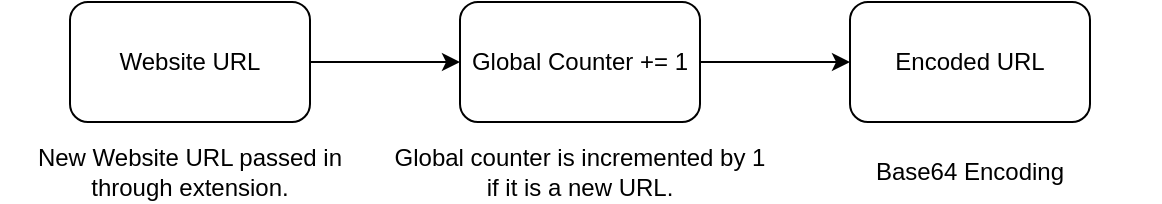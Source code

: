 <mxfile version="20.4.0" type="github">
  <diagram id="rvQsgCAsw1UE12DUNhON" name="Page-1">
    <mxGraphModel dx="1298" dy="723" grid="1" gridSize="10" guides="1" tooltips="1" connect="1" arrows="1" fold="1" page="1" pageScale="1" pageWidth="850" pageHeight="1100" math="0" shadow="0">
      <root>
        <mxCell id="0" />
        <mxCell id="1" parent="0" />
        <mxCell id="Lkd7aQq2Xww05KG3x5hD-5" value="Website URL" style="rounded=1;whiteSpace=wrap;html=1;" vertex="1" parent="1">
          <mxGeometry x="110" y="190" width="120" height="60" as="geometry" />
        </mxCell>
        <mxCell id="Lkd7aQq2Xww05KG3x5hD-6" value="Global Counter += 1" style="rounded=1;whiteSpace=wrap;html=1;" vertex="1" parent="1">
          <mxGeometry x="305" y="190" width="120" height="60" as="geometry" />
        </mxCell>
        <mxCell id="Lkd7aQq2Xww05KG3x5hD-8" value="New Website URL passed in through extension." style="text;html=1;strokeColor=none;fillColor=none;align=center;verticalAlign=middle;whiteSpace=wrap;rounded=0;" vertex="1" parent="1">
          <mxGeometry x="75" y="260" width="190" height="30" as="geometry" />
        </mxCell>
        <mxCell id="Lkd7aQq2Xww05KG3x5hD-9" value="" style="endArrow=classic;html=1;rounded=0;exitX=1;exitY=0.5;exitDx=0;exitDy=0;entryX=0;entryY=0.5;entryDx=0;entryDy=0;" edge="1" parent="1" source="Lkd7aQq2Xww05KG3x5hD-5" target="Lkd7aQq2Xww05KG3x5hD-6">
          <mxGeometry width="50" height="50" relative="1" as="geometry">
            <mxPoint x="400" y="360" as="sourcePoint" />
            <mxPoint x="450" y="310" as="targetPoint" />
          </mxGeometry>
        </mxCell>
        <mxCell id="Lkd7aQq2Xww05KG3x5hD-10" value="Encoded URL" style="rounded=1;whiteSpace=wrap;html=1;" vertex="1" parent="1">
          <mxGeometry x="500" y="190" width="120" height="60" as="geometry" />
        </mxCell>
        <mxCell id="Lkd7aQq2Xww05KG3x5hD-11" value="" style="endArrow=classic;html=1;rounded=0;exitX=1;exitY=0.5;exitDx=0;exitDy=0;entryX=0;entryY=0.5;entryDx=0;entryDy=0;" edge="1" parent="1" target="Lkd7aQq2Xww05KG3x5hD-10">
          <mxGeometry width="50" height="50" relative="1" as="geometry">
            <mxPoint x="425" y="220" as="sourcePoint" />
            <mxPoint x="645" y="310" as="targetPoint" />
          </mxGeometry>
        </mxCell>
        <mxCell id="Lkd7aQq2Xww05KG3x5hD-12" value="Base64 Encoding" style="text;html=1;strokeColor=none;fillColor=none;align=center;verticalAlign=middle;whiteSpace=wrap;rounded=0;" vertex="1" parent="1">
          <mxGeometry x="465" y="260" width="190" height="30" as="geometry" />
        </mxCell>
        <mxCell id="Lkd7aQq2Xww05KG3x5hD-13" value="Global counter is incremented by 1 if it is a new URL." style="text;html=1;strokeColor=none;fillColor=none;align=center;verticalAlign=middle;whiteSpace=wrap;rounded=0;" vertex="1" parent="1">
          <mxGeometry x="270" y="260" width="190" height="30" as="geometry" />
        </mxCell>
      </root>
    </mxGraphModel>
  </diagram>
</mxfile>
